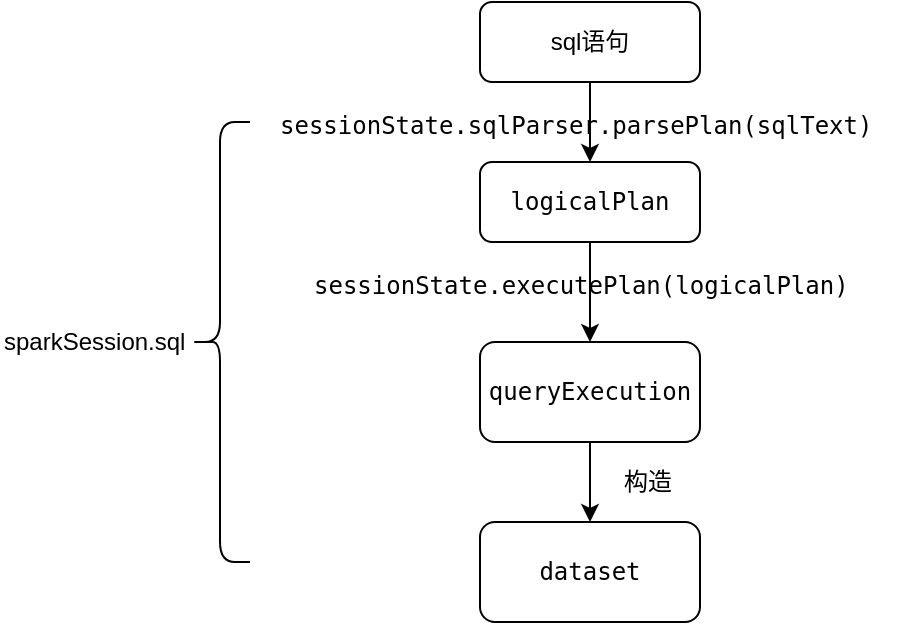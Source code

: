 <mxfile version="10.6.3" type="github"><diagram id="dt9gVWyhlOoFSgmwXe27" name="Page-1"><mxGraphModel dx="1985" dy="614" grid="1" gridSize="10" guides="1" tooltips="1" connect="1" arrows="1" fold="1" page="1" pageScale="1" pageWidth="827" pageHeight="1169" math="0" shadow="0"><root><mxCell id="0"/><mxCell id="1" parent="0"/><mxCell id="-dyHjd3bptGtPjj9Zdof-26" style="edgeStyle=orthogonalEdgeStyle;rounded=0;orthogonalLoop=1;jettySize=auto;html=1;exitX=0.5;exitY=1;exitDx=0;exitDy=0;" edge="1" parent="1" source="-dyHjd3bptGtPjj9Zdof-1" target="-dyHjd3bptGtPjj9Zdof-7"><mxGeometry relative="1" as="geometry"/></mxCell><mxCell id="-dyHjd3bptGtPjj9Zdof-1" value="sql语句" style="rounded=1;whiteSpace=wrap;html=1;" vertex="1" parent="1"><mxGeometry x="205" y="90" width="110" height="40" as="geometry"/></mxCell><mxCell id="-dyHjd3bptGtPjj9Zdof-20" value="" style="edgeStyle=orthogonalEdgeStyle;rounded=0;orthogonalLoop=1;jettySize=auto;html=1;" edge="1" parent="1" source="-dyHjd3bptGtPjj9Zdof-7" target="-dyHjd3bptGtPjj9Zdof-19"><mxGeometry relative="1" as="geometry"/></mxCell><mxCell id="-dyHjd3bptGtPjj9Zdof-7" value="&lt;pre&gt;logicalPlan&lt;/pre&gt;" style="rounded=1;whiteSpace=wrap;html=1;" vertex="1" parent="1"><mxGeometry x="205" y="170" width="110" height="40" as="geometry"/></mxCell><mxCell id="-dyHjd3bptGtPjj9Zdof-24" value="" style="edgeStyle=orthogonalEdgeStyle;rounded=0;orthogonalLoop=1;jettySize=auto;html=1;" edge="1" parent="1" source="-dyHjd3bptGtPjj9Zdof-19" target="-dyHjd3bptGtPjj9Zdof-23"><mxGeometry relative="1" as="geometry"/></mxCell><mxCell id="-dyHjd3bptGtPjj9Zdof-19" value="&lt;pre&gt;&lt;pre&gt;queryExecution&lt;/pre&gt;&lt;/pre&gt;" style="rounded=1;whiteSpace=wrap;html=1;" vertex="1" parent="1"><mxGeometry x="205" y="260" width="110" height="50" as="geometry"/></mxCell><mxCell id="-dyHjd3bptGtPjj9Zdof-23" value="&lt;pre&gt;&lt;pre&gt;dataset&lt;/pre&gt;&lt;/pre&gt;" style="rounded=1;whiteSpace=wrap;html=1;" vertex="1" parent="1"><mxGeometry x="205" y="350" width="110" height="50" as="geometry"/></mxCell><mxCell id="-dyHjd3bptGtPjj9Zdof-10" value="&lt;pre&gt;&lt;span&gt;sessionState&lt;/span&gt;.sqlParser.parsePlan(sqlText)&lt;/pre&gt;" style="text;html=1;resizable=0;points=[];autosize=1;align=left;verticalAlign=top;spacingTop=-4;" vertex="1" parent="1"><mxGeometry x="103" y="130" width="310" height="40" as="geometry"/></mxCell><mxCell id="-dyHjd3bptGtPjj9Zdof-21" value="&lt;pre&gt;&lt;span&gt;sessionState&lt;/span&gt;.executePlan(logicalPlan)&lt;/pre&gt;" style="text;html=1;resizable=0;points=[];autosize=1;align=left;verticalAlign=top;spacingTop=-4;" vertex="1" parent="1"><mxGeometry x="120" y="210" width="280" height="40" as="geometry"/></mxCell><mxCell id="-dyHjd3bptGtPjj9Zdof-25" value="构造" style="text;html=1;resizable=0;points=[];autosize=1;align=left;verticalAlign=top;spacingTop=-4;" vertex="1" parent="1"><mxGeometry x="275" y="320" width="40" height="20" as="geometry"/></mxCell><mxCell id="-dyHjd3bptGtPjj9Zdof-27" value="" style="shape=curlyBracket;whiteSpace=wrap;html=1;rounded=1;" vertex="1" parent="1"><mxGeometry x="60" y="150" width="30" height="220" as="geometry"/></mxCell><mxCell id="-dyHjd3bptGtPjj9Zdof-28" value="sparkSession.sql" style="text;html=1;resizable=0;points=[];autosize=1;align=left;verticalAlign=top;spacingTop=-4;" vertex="1" parent="1"><mxGeometry x="-35" y="250" width="110" height="20" as="geometry"/></mxCell></root></mxGraphModel></diagram></mxfile>